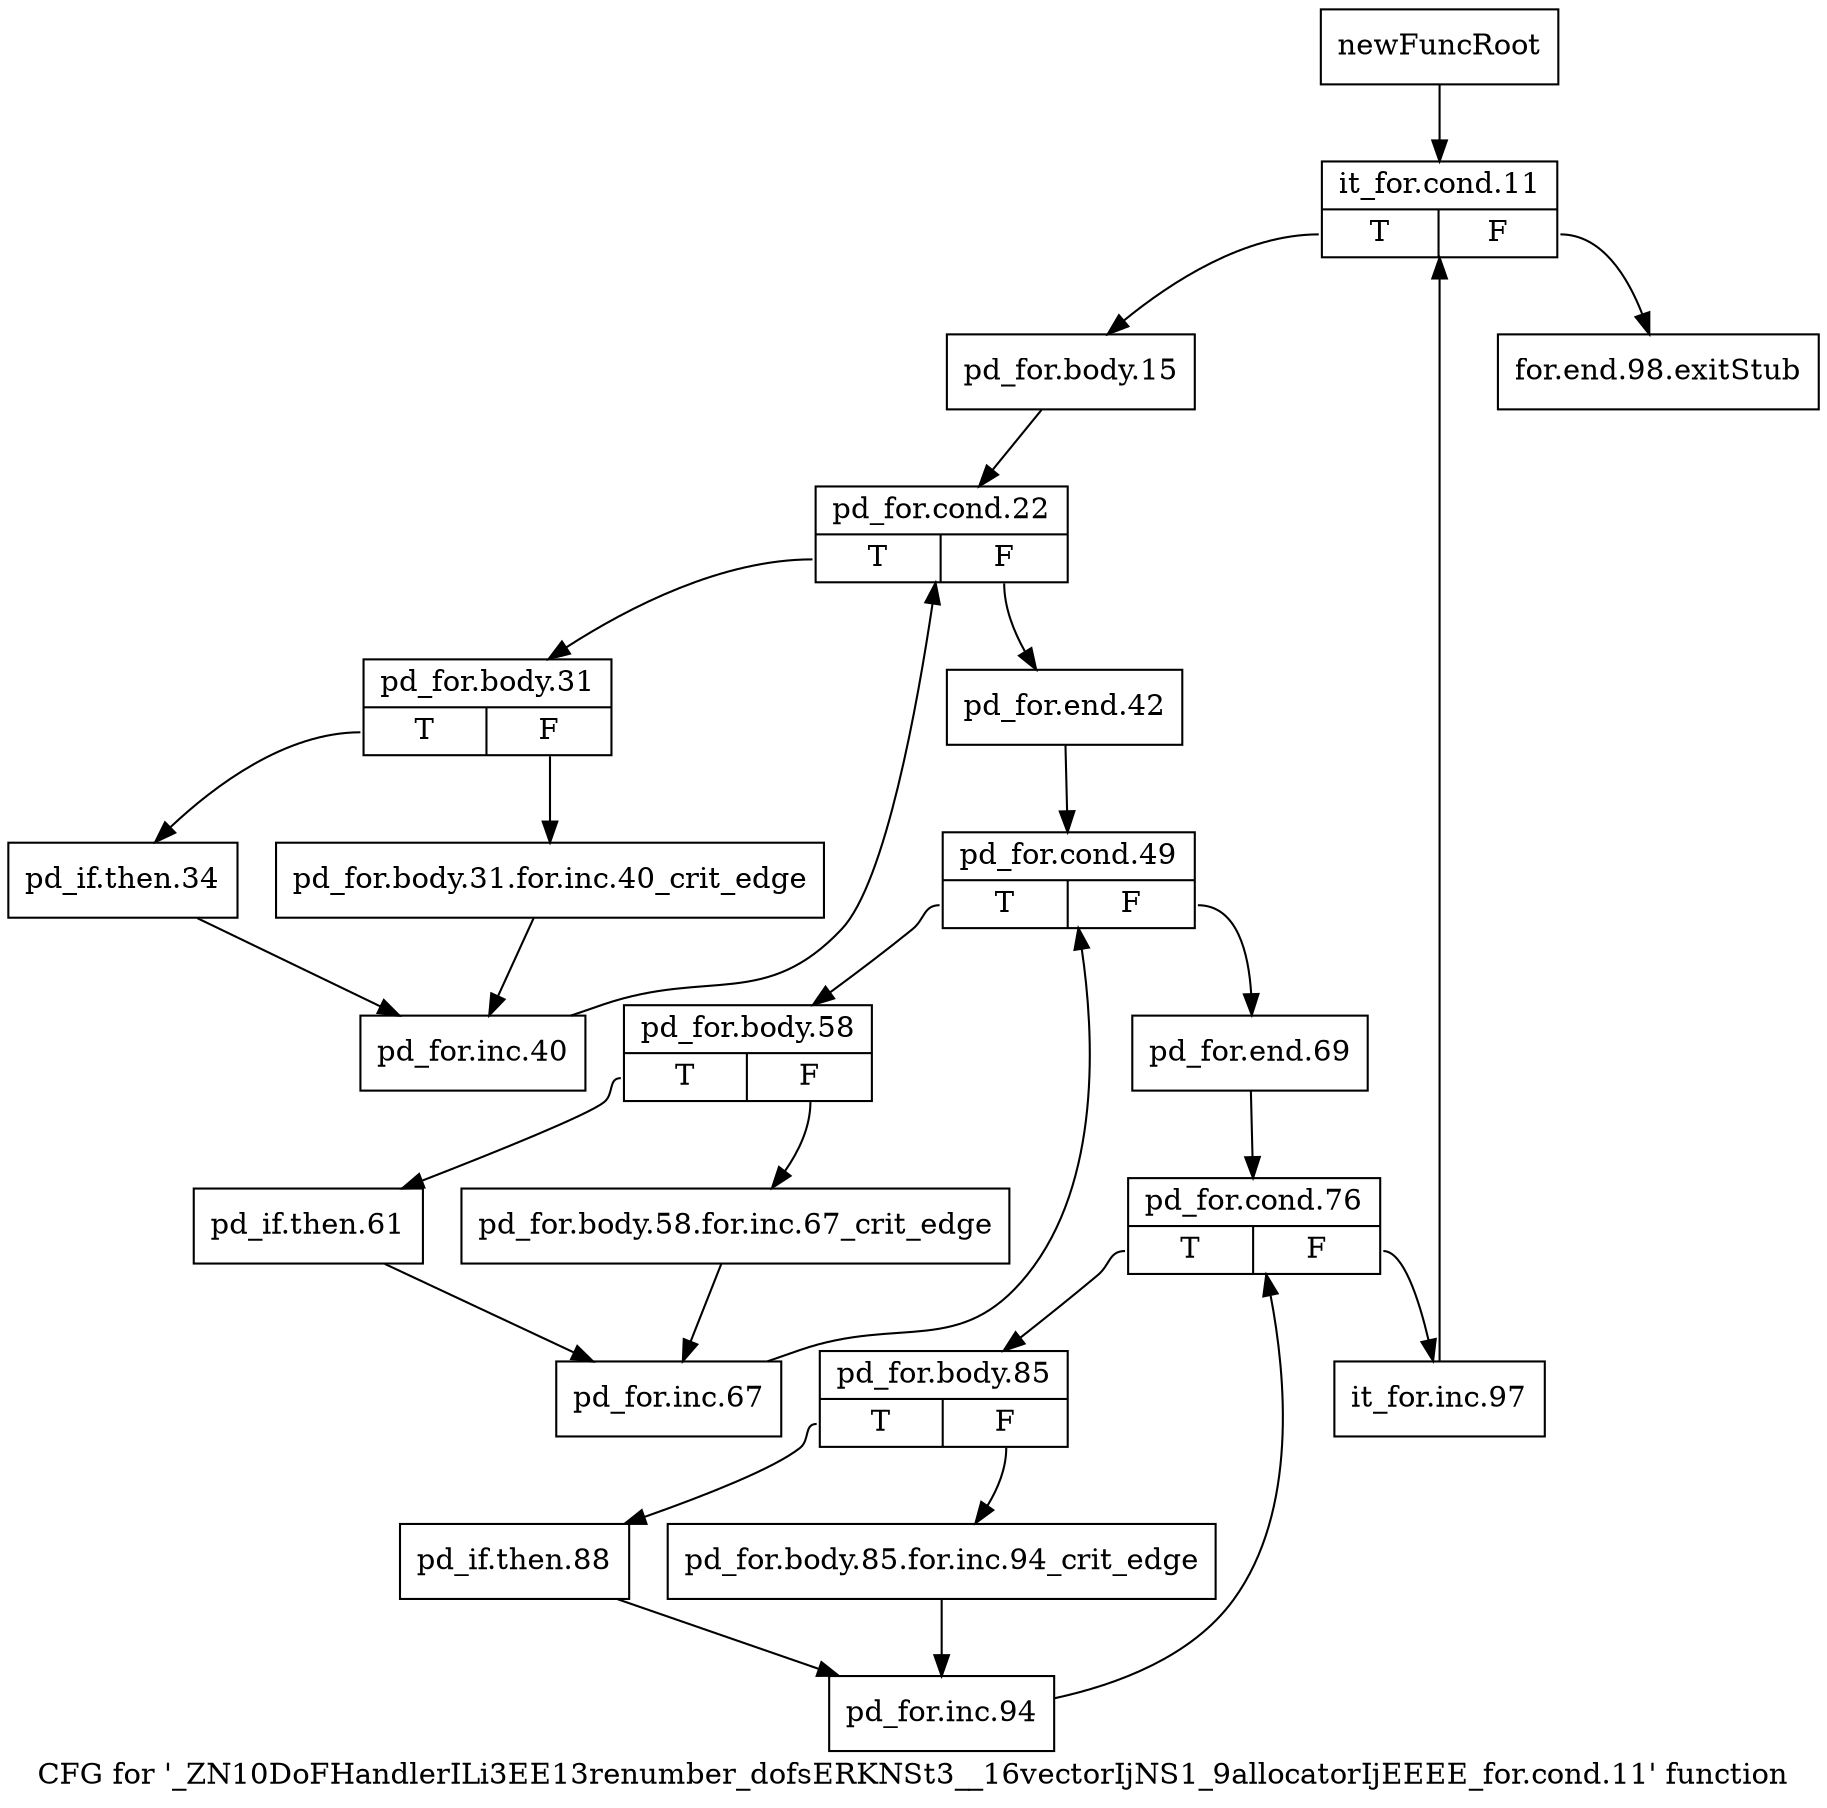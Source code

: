 digraph "CFG for '_ZN10DoFHandlerILi3EE13renumber_dofsERKNSt3__16vectorIjNS1_9allocatorIjEEEE_for.cond.11' function" {
	label="CFG for '_ZN10DoFHandlerILi3EE13renumber_dofsERKNSt3__16vectorIjNS1_9allocatorIjEEEE_for.cond.11' function";

	Node0x8f35a70 [shape=record,label="{newFuncRoot}"];
	Node0x8f35a70 -> Node0x8f35b10;
	Node0x8f35ac0 [shape=record,label="{for.end.98.exitStub}"];
	Node0x8f35b10 [shape=record,label="{it_for.cond.11|{<s0>T|<s1>F}}"];
	Node0x8f35b10:s0 -> Node0x8f35b60;
	Node0x8f35b10:s1 -> Node0x8f35ac0;
	Node0x8f35b60 [shape=record,label="{pd_for.body.15}"];
	Node0x8f35b60 -> Node0x8f35bb0;
	Node0x8f35bb0 [shape=record,label="{pd_for.cond.22|{<s0>T|<s1>F}}"];
	Node0x8f35bb0:s0 -> Node0x8f36010;
	Node0x8f35bb0:s1 -> Node0x8f35c00;
	Node0x8f35c00 [shape=record,label="{pd_for.end.42}"];
	Node0x8f35c00 -> Node0x8f35c50;
	Node0x8f35c50 [shape=record,label="{pd_for.cond.49|{<s0>T|<s1>F}}"];
	Node0x8f35c50:s0 -> Node0x8f35ed0;
	Node0x8f35c50:s1 -> Node0x8f35ca0;
	Node0x8f35ca0 [shape=record,label="{pd_for.end.69}"];
	Node0x8f35ca0 -> Node0x8f35cf0;
	Node0x8f35cf0 [shape=record,label="{pd_for.cond.76|{<s0>T|<s1>F}}"];
	Node0x8f35cf0:s0 -> Node0x8f35d90;
	Node0x8f35cf0:s1 -> Node0x8f35d40;
	Node0x8f35d40 [shape=record,label="{it_for.inc.97}"];
	Node0x8f35d40 -> Node0x8f35b10;
	Node0x8f35d90 [shape=record,label="{pd_for.body.85|{<s0>T|<s1>F}}"];
	Node0x8f35d90:s0 -> Node0x8f35e30;
	Node0x8f35d90:s1 -> Node0x8f35de0;
	Node0x8f35de0 [shape=record,label="{pd_for.body.85.for.inc.94_crit_edge}"];
	Node0x8f35de0 -> Node0x8f35e80;
	Node0x8f35e30 [shape=record,label="{pd_if.then.88}"];
	Node0x8f35e30 -> Node0x8f35e80;
	Node0x8f35e80 [shape=record,label="{pd_for.inc.94}"];
	Node0x8f35e80 -> Node0x8f35cf0;
	Node0x8f35ed0 [shape=record,label="{pd_for.body.58|{<s0>T|<s1>F}}"];
	Node0x8f35ed0:s0 -> Node0x8f35f70;
	Node0x8f35ed0:s1 -> Node0x8f35f20;
	Node0x8f35f20 [shape=record,label="{pd_for.body.58.for.inc.67_crit_edge}"];
	Node0x8f35f20 -> Node0x8f35fc0;
	Node0x8f35f70 [shape=record,label="{pd_if.then.61}"];
	Node0x8f35f70 -> Node0x8f35fc0;
	Node0x8f35fc0 [shape=record,label="{pd_for.inc.67}"];
	Node0x8f35fc0 -> Node0x8f35c50;
	Node0x8f36010 [shape=record,label="{pd_for.body.31|{<s0>T|<s1>F}}"];
	Node0x8f36010:s0 -> Node0x8f360b0;
	Node0x8f36010:s1 -> Node0x8f36060;
	Node0x8f36060 [shape=record,label="{pd_for.body.31.for.inc.40_crit_edge}"];
	Node0x8f36060 -> Node0x8f36100;
	Node0x8f360b0 [shape=record,label="{pd_if.then.34}"];
	Node0x8f360b0 -> Node0x8f36100;
	Node0x8f36100 [shape=record,label="{pd_for.inc.40}"];
	Node0x8f36100 -> Node0x8f35bb0;
}
